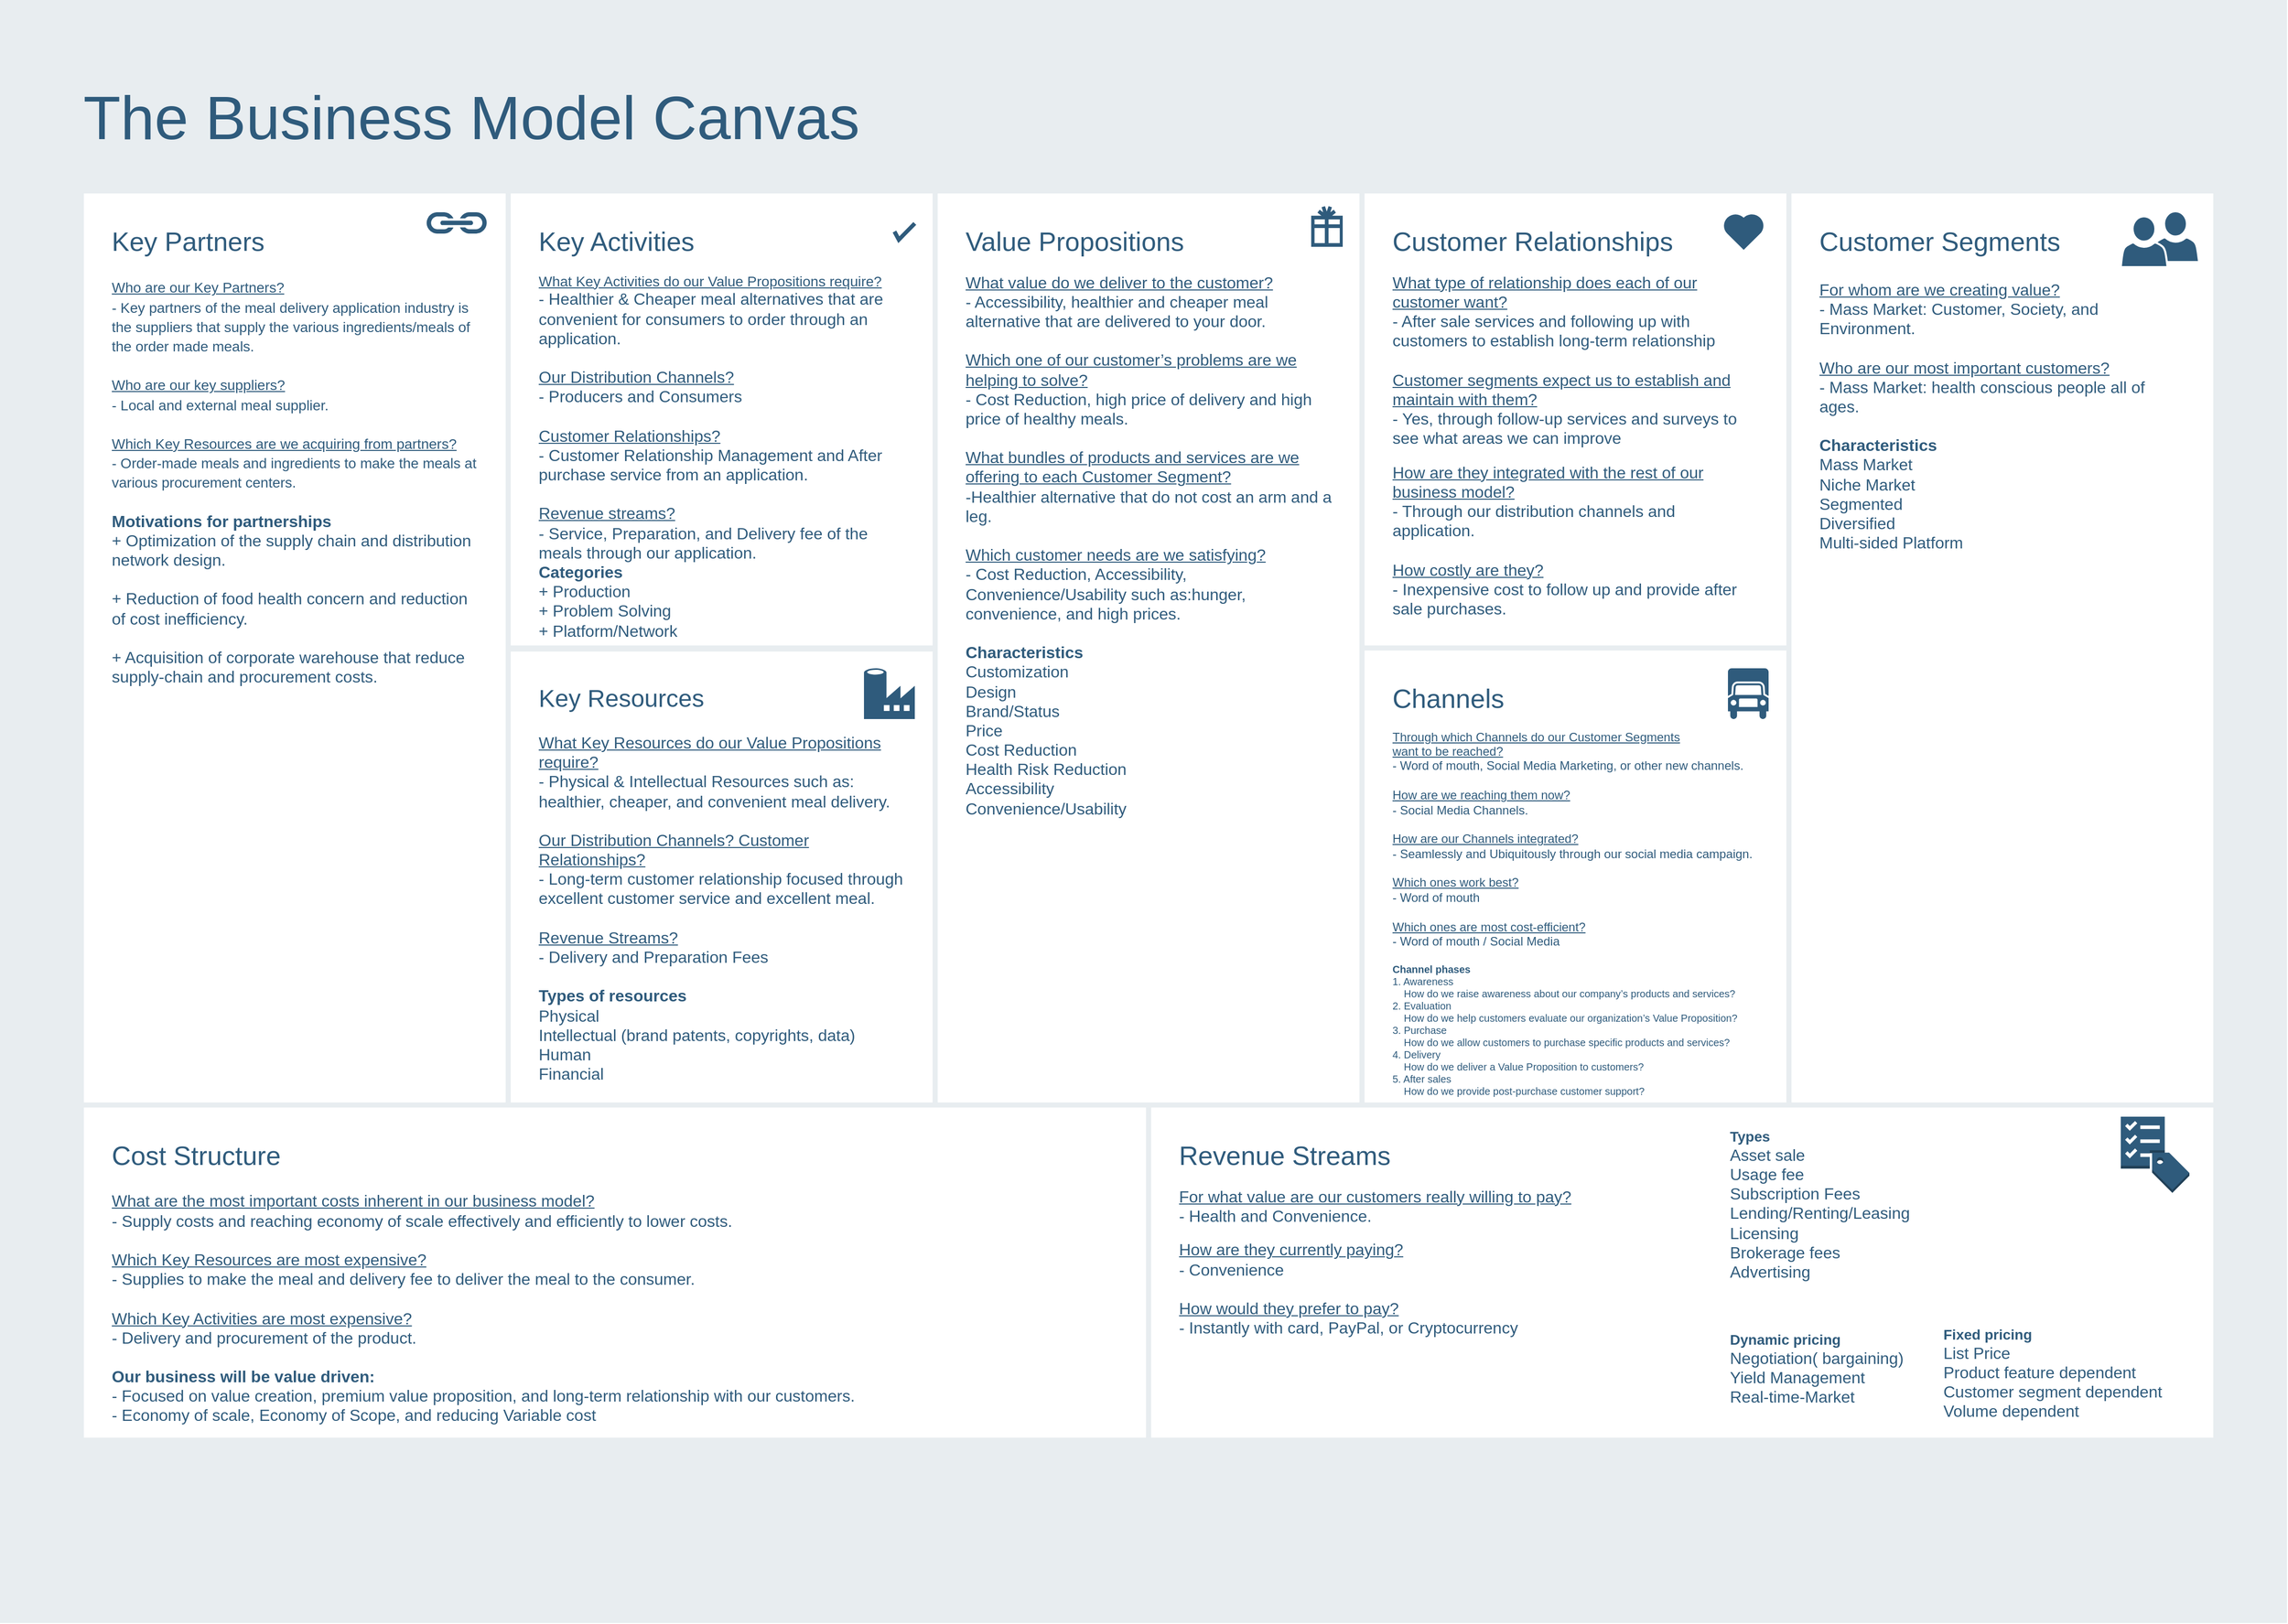 <mxfile version="12.5.6" type="device"><diagram id="07fea595-8f29-1299-0266-81d95cde20df" name="Page-1"><mxGraphModel dx="6221" dy="1630" grid="1" gridSize="10" guides="1" tooltips="1" connect="1" arrows="1" fold="1" page="1" pageScale="1" pageWidth="1169" pageHeight="827" background="#ffffff" math="0" shadow="0"><root><mxCell id="0"/><mxCell id="1" parent="0"/><mxCell id="698" value="" style="rounded=0;whiteSpace=wrap;html=1;shadow=0;labelBackgroundColor=none;strokeColor=none;strokeWidth=3;fillColor=#e8edf0;fontSize=60;fontColor=#2F5B7C;align=left;" parent="1" vertex="1"><mxGeometry x="-2290" y="32" width="2250" height="1598" as="geometry"/></mxCell><mxCell id="699" value="&lt;div style=&quot;font-size: 26px&quot;&gt;&lt;font style=&quot;font-size: 26px&quot;&gt;Customer Relationships&lt;/font&gt;&lt;/div&gt;&lt;div&gt;&lt;br&gt;&lt;/div&gt;&lt;div&gt;&lt;font style=&quot;font-size: 16px&quot;&gt;&lt;u&gt;What type of relationship does each of our customer want?&lt;/u&gt;&lt;/font&gt;&lt;/div&gt;&lt;div&gt;&lt;font style=&quot;font-size: 16px&quot;&gt;- After sale services and following up with customers to establish long-term relationship&lt;/font&gt;&lt;/div&gt;&lt;div&gt;&lt;font style=&quot;font-size: 16px&quot;&gt;&lt;br&gt;&lt;/font&gt;&lt;/div&gt;&lt;div&gt;&lt;font size=&quot;3&quot;&gt;&lt;u&gt;Customer segments expect us to establish and maintain with them?&lt;/u&gt;&lt;/font&gt;&lt;/div&gt;&lt;div&gt;&lt;font size=&quot;3&quot;&gt;- Yes, through follow-up services and surveys to see what areas we can improve&lt;/font&gt;&lt;/div&gt;&lt;div&gt;&lt;br&gt;&lt;/div&gt;&lt;div&gt;&lt;font size=&quot;3&quot;&gt;&lt;u&gt;How are they integrated with the rest of our business model?&lt;/u&gt;&lt;/font&gt;&lt;/div&gt;&lt;div&gt;&lt;font size=&quot;3&quot;&gt;- Through our distribution channels and application.&lt;/font&gt;&lt;/div&gt;&lt;div&gt;&lt;font size=&quot;3&quot;&gt;&lt;br&gt;&lt;/font&gt;&lt;/div&gt;&lt;div&gt;&lt;font size=&quot;3&quot;&gt;&lt;u&gt;How costly are they?&lt;/u&gt;&lt;/font&gt;&lt;/div&gt;&lt;div&gt;&lt;font size=&quot;3&quot;&gt;- Inexpensive cost to follow up and provide after sale purchases.&lt;/font&gt;&lt;/div&gt;&lt;div&gt;&lt;br&gt;&lt;/div&gt;&lt;div&gt;&lt;br&gt;&lt;/div&gt;" style="rounded=0;whiteSpace=wrap;html=1;shadow=0;labelBackgroundColor=none;strokeColor=#e8edf0;strokeWidth=5;fillColor=#ffffff;fontSize=12;fontColor=#2F5B7C;align=left;verticalAlign=top;spacing=30;" parent="1" vertex="1"><mxGeometry x="-950" y="220" width="420" height="450" as="geometry"/></mxCell><mxCell id="700" value="&lt;font&gt;&lt;font style=&quot;font-size: 26px&quot;&gt;Key Partners&lt;/font&gt;&lt;br&gt;&lt;/font&gt;&lt;font&gt;&lt;br style=&quot;font-size: 12px&quot;&gt;&lt;font style=&quot;font-size: 14px&quot;&gt;&lt;font&gt;&lt;u&gt;Who are our Key Partners?&lt;/u&gt;&lt;br&gt;- Key partners of the meal delivery application industry is the suppliers that supply the various ingredients/meals of the order made meals.&lt;br&gt;&lt;br&gt;&lt;u&gt;Who are our key suppliers?&lt;/u&gt;&lt;br&gt;- Local and external meal supplier.&amp;nbsp;&lt;br&gt;&lt;br&gt;&lt;u&gt;Which Key Resources are we acquiring from partners?&lt;/u&gt;&lt;br&gt;- Order-made meals and ingredients to make the meals at various procurement centers.&lt;br&gt;&lt;/font&gt;&lt;br&gt;&lt;/font&gt;&lt;/font&gt;&lt;div&gt;&lt;font size=&quot;3&quot;&gt;&lt;b&gt;Motivations for partnerships&lt;/b&gt;&lt;/font&gt;&lt;/div&gt;&lt;div&gt;&lt;font size=&quot;3&quot;&gt;+ Optimization of the supply chain and distribution network design.&lt;/font&gt;&lt;/div&gt;&lt;div&gt;&lt;font size=&quot;3&quot;&gt;&lt;br&gt;&lt;/font&gt;&lt;/div&gt;&lt;div&gt;&lt;font size=&quot;3&quot;&gt;+ Reduction of food health concern and reduction of cost inefficiency.&lt;/font&gt;&lt;/div&gt;&lt;div&gt;&lt;font size=&quot;3&quot;&gt;&lt;br&gt;&lt;/font&gt;&lt;/div&gt;&lt;div&gt;&lt;font size=&quot;3&quot;&gt;+ Acquisition of corporate warehouse that reduce supply-chain and procurement costs.&amp;nbsp;&lt;/font&gt;&lt;/div&gt;&lt;div style=&quot;font-size: 12px&quot;&gt;&lt;br style=&quot;font-size: 12px&quot;&gt;&lt;/div&gt;" style="rounded=0;whiteSpace=wrap;html=1;shadow=0;labelBackgroundColor=none;strokeColor=#e8edf0;strokeWidth=5;fillColor=#ffffff;fontSize=16;fontColor=#2F5B7C;align=left;verticalAlign=top;spacing=30;" parent="1" vertex="1"><mxGeometry x="-2210" y="220" width="420" height="900" as="geometry"/></mxCell><mxCell id="701" value="&lt;font&gt;&lt;font style=&quot;font-size: 26px&quot;&gt;Key Activities&lt;/font&gt;&lt;br style=&quot;font-size: 12px&quot;&gt;&lt;/font&gt;&lt;font&gt;&lt;br style=&quot;font-size: 12px&quot;&gt;&lt;div&gt;&lt;font style=&quot;font-size: 14px&quot;&gt;&lt;u&gt;What Key Activities do our Value Propositions require?&lt;/u&gt;&lt;/font&gt;&lt;/div&gt;&lt;div&gt;&lt;font size=&quot;3&quot;&gt;- Healthier &amp;amp; Cheaper meal alternatives that are convenient for consumers to order through an application.&lt;/font&gt;&lt;/div&gt;&lt;div&gt;&lt;font size=&quot;3&quot;&gt;&lt;br&gt;&lt;/font&gt;&lt;/div&gt;&lt;div&gt;&lt;font size=&quot;3&quot;&gt;&lt;u&gt;Our Distribution Channels?&lt;/u&gt;&lt;/font&gt;&lt;/div&gt;&lt;div&gt;&lt;font size=&quot;3&quot;&gt;- Producers and Consumers&amp;nbsp;&lt;/font&gt;&lt;/div&gt;&lt;div&gt;&lt;font size=&quot;3&quot;&gt;&lt;br&gt;&lt;/font&gt;&lt;/div&gt;&lt;div&gt;&lt;font size=&quot;3&quot;&gt;&lt;u&gt;Customer Relationships?&lt;/u&gt;&lt;/font&gt;&lt;/div&gt;&lt;div&gt;&lt;font size=&quot;3&quot;&gt;- Customer Relationship Management and After purchase service from an application.&lt;/font&gt;&lt;/div&gt;&lt;div&gt;&lt;font size=&quot;3&quot;&gt;&lt;br&gt;&lt;/font&gt;&lt;/div&gt;&lt;div&gt;&lt;font size=&quot;3&quot;&gt;&lt;u&gt;Revenue streams?&lt;/u&gt;&lt;/font&gt;&lt;/div&gt;&lt;div&gt;&lt;font size=&quot;3&quot;&gt;- Service, Preparation, and Delivery fee of the meals through our application.&amp;nbsp;&lt;/font&gt;&lt;/div&gt;&lt;/font&gt;&lt;div&gt;&lt;div&gt;&lt;b&gt;&lt;font size=&quot;3&quot;&gt;Categories&lt;/font&gt;&lt;/b&gt;&lt;/div&gt;&lt;div&gt;&lt;font size=&quot;3&quot;&gt;+ Production&lt;/font&gt;&lt;/div&gt;&lt;div&gt;&lt;font size=&quot;3&quot;&gt;+ Problem Solving&lt;/font&gt;&lt;/div&gt;&lt;div&gt;&lt;font size=&quot;3&quot;&gt;+ Platform/Network&lt;/font&gt;&lt;/div&gt;&lt;/div&gt;&lt;div&gt;&lt;br&gt;&lt;/div&gt;" style="rounded=0;whiteSpace=wrap;html=1;shadow=0;labelBackgroundColor=none;strokeColor=#e8edf0;strokeWidth=5;fillColor=#ffffff;fontSize=12;fontColor=#2F5B7C;align=left;verticalAlign=top;spacing=30;" parent="1" vertex="1"><mxGeometry x="-1790" y="220" width="420" height="450" as="geometry"/></mxCell><mxCell id="702" value="&lt;div&gt;&lt;font style=&quot;font-size: 24px&quot;&gt;Key Resources&lt;/font&gt;&lt;/div&gt;&lt;div&gt;&lt;font size=&quot;3&quot;&gt;&lt;u&gt;&lt;br&gt;&lt;/u&gt;&lt;/font&gt;&lt;/div&gt;&lt;div&gt;&lt;font size=&quot;3&quot;&gt;&lt;u&gt;What Key Resources do our Value Propositions require?&lt;/u&gt;&lt;/font&gt;&lt;span style=&quot;font-size: medium&quot;&gt;&amp;nbsp;&lt;/span&gt;&lt;/div&gt;&lt;span style=&quot;font-size: medium&quot;&gt;- Physical &amp;amp; Intellectual Resources such as:&lt;/span&gt;&lt;div&gt;&lt;font size=&quot;3&quot;&gt;healthier, cheaper, and convenient meal delivery.&amp;nbsp;&lt;/font&gt;&lt;/div&gt;&lt;div&gt;&lt;font size=&quot;3&quot;&gt;&lt;br&gt;&lt;/font&gt;&lt;/div&gt;&lt;div&gt;&lt;font size=&quot;3&quot;&gt;&lt;u&gt;Our Distribution Channels? Customer Relationships?&lt;/u&gt;&lt;/font&gt;&lt;/div&gt;&lt;div&gt;&lt;font size=&quot;3&quot;&gt;- Long-term customer relationship focused through excellent customer service and excellent meal.&amp;nbsp;&lt;/font&gt;&lt;/div&gt;&lt;div&gt;&lt;font size=&quot;3&quot;&gt;&lt;br&gt;&lt;/font&gt;&lt;/div&gt;&lt;div&gt;&lt;font size=&quot;3&quot;&gt;&lt;u&gt;Revenue Streams?&lt;/u&gt;&lt;/font&gt;&lt;/div&gt;&lt;div&gt;&lt;font size=&quot;3&quot;&gt;- Delivery and Preparation Fees&lt;/font&gt;&lt;/div&gt;&lt;div&gt;&lt;font size=&quot;3&quot;&gt;&lt;br&gt;&lt;/font&gt;&lt;/div&gt;&lt;div&gt;&lt;font size=&quot;3&quot;&gt;&lt;b&gt;Types of resources&lt;/b&gt;&lt;/font&gt;&lt;/div&gt;&lt;div&gt;&lt;font size=&quot;3&quot;&gt;Physical&amp;nbsp;&lt;/font&gt;&lt;/div&gt;&lt;div&gt;&lt;font size=&quot;3&quot;&gt;Intellectual (brand patents, copyrights, data)&lt;/font&gt;&lt;/div&gt;&lt;div&gt;&lt;font size=&quot;3&quot;&gt;Human&lt;/font&gt;&lt;/div&gt;&lt;div&gt;&lt;font size=&quot;3&quot;&gt;Financial&lt;/font&gt;&lt;/div&gt;" style="rounded=0;whiteSpace=wrap;html=1;shadow=0;labelBackgroundColor=none;strokeColor=#e8edf0;strokeWidth=5;fillColor=#ffffff;fontSize=12;fontColor=#2F5B7C;align=left;verticalAlign=top;spacing=30;" parent="1" vertex="1"><mxGeometry x="-1790" y="671" width="420" height="450" as="geometry"/></mxCell><mxCell id="703" value="&lt;div style=&quot;font-size: 26px&quot;&gt;&lt;font style=&quot;font-size: 26px&quot;&gt;Value Propositions&lt;/font&gt;&lt;/div&gt;&lt;div&gt;&lt;br&gt;&lt;/div&gt;&lt;div&gt;&lt;font style=&quot;font-size: 16px&quot;&gt;&lt;u&gt;What value do we deliver to the customer?&lt;/u&gt;&lt;/font&gt;&lt;/div&gt;&lt;div&gt;&lt;font style=&quot;font-size: 16px&quot;&gt;- Accessibility, healthier and cheaper meal alternative that are delivered to your door.&lt;/font&gt;&lt;/div&gt;&lt;div&gt;&lt;font style=&quot;font-size: 16px&quot;&gt;&lt;br&gt;&lt;/font&gt;&lt;/div&gt;&lt;div&gt;&lt;font size=&quot;3&quot;&gt;&lt;u&gt;Which one of our customer’s problems are we helping to solve?&lt;/u&gt;&lt;/font&gt;&lt;/div&gt;&lt;div&gt;&lt;font size=&quot;3&quot;&gt;- Cost Reduction, high price of delivery and high price of healthy meals.&lt;/font&gt;&lt;/div&gt;&lt;div&gt;&lt;font size=&quot;3&quot;&gt;&lt;br&gt;&lt;/font&gt;&lt;/div&gt;&lt;div&gt;&lt;font size=&quot;3&quot;&gt;&lt;u&gt;What bundles of products and services are we offering to each Customer Segment?&lt;/u&gt;&lt;/font&gt;&lt;/div&gt;&lt;div&gt;&lt;font size=&quot;3&quot;&gt;-Healthier alternative that do not cost an arm and a leg.&amp;nbsp;&lt;/font&gt;&lt;/div&gt;&lt;div&gt;&lt;font size=&quot;3&quot;&gt;&lt;br&gt;&lt;/font&gt;&lt;/div&gt;&lt;div&gt;&lt;font size=&quot;3&quot;&gt;&lt;u&gt;Which customer needs are we satisfying?&lt;/u&gt;&lt;/font&gt;&lt;/div&gt;&lt;div&gt;&lt;font size=&quot;3&quot;&gt;- Cost Reduction, Accessibility, Convenience/Usability such as:hunger, convenience, and high prices.&lt;/font&gt;&lt;/div&gt;&lt;div&gt;&lt;font size=&quot;3&quot;&gt;&lt;br&gt;&lt;/font&gt;&lt;/div&gt;&lt;div&gt;&lt;font size=&quot;3&quot;&gt;&lt;b&gt;Characteristics&lt;/b&gt;&lt;/font&gt;&lt;/div&gt;&lt;div&gt;&lt;font size=&quot;3&quot;&gt;Customization&lt;/font&gt;&lt;/div&gt;&lt;div&gt;&lt;font size=&quot;3&quot;&gt;Design&lt;/font&gt;&lt;/div&gt;&lt;div&gt;&lt;font size=&quot;3&quot;&gt;Brand/Status&lt;/font&gt;&lt;/div&gt;&lt;div&gt;&lt;font size=&quot;3&quot;&gt;Price&lt;/font&gt;&lt;/div&gt;&lt;div&gt;&lt;font size=&quot;3&quot;&gt;Cost Reduction&lt;/font&gt;&lt;/div&gt;&lt;div&gt;&lt;font size=&quot;3&quot;&gt;Health Risk Reduction&lt;/font&gt;&lt;/div&gt;&lt;div&gt;&lt;font size=&quot;3&quot;&gt;Accessibility&lt;/font&gt;&lt;/div&gt;&lt;div&gt;&lt;font size=&quot;3&quot;&gt;Convenience/Usability&lt;/font&gt;&lt;/div&gt;&lt;div style=&quot;font-size: 10px&quot;&gt;&lt;br&gt;&lt;/div&gt;" style="rounded=0;whiteSpace=wrap;html=1;shadow=0;labelBackgroundColor=none;strokeColor=#e8edf0;strokeWidth=5;fillColor=#ffffff;fontSize=12;fontColor=#2F5B7C;align=left;verticalAlign=top;spacing=30;" parent="1" vertex="1"><mxGeometry x="-1370" y="220" width="420" height="900" as="geometry"/></mxCell><mxCell id="704" value="&lt;div&gt;&lt;font style=&quot;font-size: 26px&quot;&gt;Customer Segments&lt;/font&gt;&lt;/div&gt;&lt;div&gt;&lt;font style=&quot;font-size: 18px&quot;&gt;&lt;br&gt;&lt;/font&gt;&lt;/div&gt;&lt;div&gt;&lt;font size=&quot;3&quot;&gt;&lt;u&gt;For whom are we creating value?&lt;/u&gt;&lt;/font&gt;&lt;/div&gt;&lt;div&gt;&lt;font size=&quot;3&quot;&gt;- Mass Market: Customer, Society, and Environment.&lt;/font&gt;&lt;/div&gt;&lt;div&gt;&lt;font size=&quot;3&quot;&gt;&lt;u&gt;&lt;br&gt;&lt;/u&gt;&lt;/font&gt;&lt;/div&gt;&lt;div&gt;&lt;font size=&quot;3&quot;&gt;&lt;u&gt;Who are our most important customers?&lt;/u&gt;&lt;/font&gt;&lt;/div&gt;&lt;div&gt;&lt;font size=&quot;3&quot;&gt;- Mass Market: health conscious people all of ages.&amp;nbsp;&lt;/font&gt;&lt;/div&gt;&lt;div&gt;&lt;font size=&quot;3&quot;&gt;&lt;br&gt;&lt;/font&gt;&lt;/div&gt;&lt;div&gt;&lt;font size=&quot;3&quot;&gt;&lt;b&gt;Characteristics&lt;/b&gt;&lt;/font&gt;&lt;/div&gt;&lt;div&gt;&lt;font size=&quot;3&quot;&gt;Mass Market&lt;/font&gt;&lt;/div&gt;&lt;div&gt;&lt;font size=&quot;3&quot;&gt;Niche Market&lt;/font&gt;&lt;/div&gt;&lt;div&gt;&lt;font size=&quot;3&quot;&gt;Segmented&lt;/font&gt;&lt;/div&gt;&lt;div&gt;&lt;font size=&quot;3&quot;&gt;Diversified&lt;/font&gt;&lt;/div&gt;&lt;div&gt;&lt;font size=&quot;3&quot;&gt;Multi-sided Platform&lt;/font&gt;&lt;/div&gt;" style="rounded=0;whiteSpace=wrap;html=1;shadow=0;labelBackgroundColor=none;strokeColor=#e8edf0;strokeWidth=5;fillColor=#ffffff;fontSize=12;fontColor=#2F5B7C;align=left;verticalAlign=top;spacing=30;" parent="1" vertex="1"><mxGeometry x="-530" y="220" width="420" height="900" as="geometry"/></mxCell><mxCell id="705" value="&lt;div&gt;&lt;font style=&quot;font-size: 26px&quot;&gt;Channels&lt;/font&gt;&lt;/div&gt;&lt;div&gt;&lt;br&gt;&lt;/div&gt;&lt;div&gt;&lt;u&gt;Through which Channels do our Customer Segments&lt;/u&gt;&lt;/div&gt;&lt;div&gt;&lt;u&gt;want to be reached?&lt;/u&gt;&lt;/div&gt;&lt;div&gt;- Word of mouth, Social Media Marketing, or other new channels.&lt;/div&gt;&lt;div&gt;&lt;br&gt;&lt;/div&gt;&lt;div&gt;&lt;u&gt;How are we reaching them now?&lt;/u&gt;&lt;/div&gt;&lt;div&gt;- Social Media Channels.&lt;/div&gt;&lt;div&gt;&lt;br&gt;&lt;/div&gt;&lt;div&gt;&lt;u&gt;How are our Channels integrated?&lt;/u&gt;&lt;/div&gt;&lt;div&gt;- Seamlessly and Ubiquitously through our social media campaign.&amp;nbsp;&lt;/div&gt;&lt;div&gt;&lt;br&gt;&lt;/div&gt;&lt;div&gt;&lt;u&gt;Which ones work best?&lt;/u&gt;&lt;/div&gt;&lt;div&gt;- Word of mouth&lt;/div&gt;&lt;div&gt;&lt;br&gt;&lt;/div&gt;&lt;div&gt;&lt;u&gt;Which ones are most cost-efficient?&lt;/u&gt;&lt;/div&gt;&lt;div&gt;- Word of mouth / Social Media&lt;/div&gt;&lt;div&gt;&lt;br&gt;&lt;/div&gt;&lt;div style=&quot;font-size: 10px&quot;&gt;&lt;font style=&quot;font-size: 10px&quot;&gt;&lt;b&gt;Channel phases&lt;/b&gt;&lt;/font&gt;&lt;/div&gt;&lt;div style=&quot;font-size: 10px&quot;&gt;&lt;font style=&quot;font-size: 10px&quot;&gt;1. Awareness&lt;/font&gt;&lt;/div&gt;&lt;div style=&quot;font-size: 10px&quot;&gt;&lt;font style=&quot;font-size: 10px&quot;&gt;&amp;nbsp; &amp;nbsp; How do we raise awareness about our company’s products and services?&lt;/font&gt;&lt;/div&gt;&lt;div style=&quot;font-size: 10px&quot;&gt;&lt;font style=&quot;font-size: 10px&quot;&gt;2. Evaluation&lt;/font&gt;&lt;/div&gt;&lt;div style=&quot;font-size: 10px&quot;&gt;&lt;font style=&quot;font-size: 10px&quot;&gt;&amp;nbsp; &amp;nbsp; How do we help customers evaluate our organization’s Value Proposition?&lt;/font&gt;&lt;/div&gt;&lt;div style=&quot;font-size: 10px&quot;&gt;&lt;font style=&quot;font-size: 10px&quot;&gt;3. Purchase&lt;/font&gt;&lt;/div&gt;&lt;div style=&quot;font-size: 10px&quot;&gt;&lt;font style=&quot;font-size: 10px&quot;&gt;&amp;nbsp; &amp;nbsp; How do we allow customers to purchase specific products and services?&lt;/font&gt;&lt;/div&gt;&lt;div style=&quot;font-size: 10px&quot;&gt;&lt;font style=&quot;font-size: 10px&quot;&gt;4. Delivery&lt;/font&gt;&lt;/div&gt;&lt;div style=&quot;font-size: 10px&quot;&gt;&lt;font style=&quot;font-size: 10px&quot;&gt;&amp;nbsp; &amp;nbsp; How do we deliver a Value Proposition to customers?&lt;/font&gt;&lt;/div&gt;&lt;div style=&quot;font-size: 10px&quot;&gt;&lt;font style=&quot;font-size: 10px&quot;&gt;5. After sales&lt;/font&gt;&lt;/div&gt;&lt;div style=&quot;font-size: 10px&quot;&gt;&lt;font style=&quot;font-size: 10px&quot;&gt;&amp;nbsp; &amp;nbsp; How do we provide post-purchase customer support?&lt;/font&gt;&lt;/div&gt;&lt;div style=&quot;font-size: 10px&quot;&gt;&lt;br&gt;&lt;/div&gt;" style="rounded=0;whiteSpace=wrap;html=1;shadow=0;labelBackgroundColor=none;strokeColor=#e8edf0;strokeWidth=5;fillColor=#ffffff;fontSize=12;fontColor=#2F5B7C;align=left;verticalAlign=top;spacing=30;" parent="1" vertex="1"><mxGeometry x="-950" y="670" width="420" height="450" as="geometry"/></mxCell><mxCell id="706" value="&lt;div style=&quot;font-size: 26px&quot;&gt;&lt;font style=&quot;font-size: 26px&quot;&gt;Cost Structure&lt;/font&gt;&lt;/div&gt;&lt;div&gt;&lt;font style=&quot;font-size: 16px&quot;&gt;&lt;br&gt;&lt;/font&gt;&lt;/div&gt;&lt;div&gt;&lt;font style=&quot;font-size: 16px&quot;&gt;&lt;u&gt;What are the most important costs inherent in our business model?&lt;/u&gt;&lt;/font&gt;&lt;/div&gt;&lt;div&gt;&lt;font size=&quot;3&quot;&gt;- Supply costs and reaching economy of scale effectively and efficiently to lower costs.&lt;/font&gt;&lt;/div&gt;&lt;div&gt;&lt;font size=&quot;3&quot;&gt;&lt;br&gt;&lt;/font&gt;&lt;/div&gt;&lt;div&gt;&lt;font size=&quot;3&quot;&gt;&lt;u&gt;Which Key Resources are most expensive?&lt;/u&gt;&lt;/font&gt;&lt;/div&gt;&lt;div&gt;&lt;font size=&quot;3&quot;&gt;- Supplies to make the meal and delivery fee to deliver the meal to the consumer.&amp;nbsp;&lt;/font&gt;&lt;/div&gt;&lt;div&gt;&lt;font size=&quot;3&quot;&gt;&lt;br&gt;&lt;/font&gt;&lt;/div&gt;&lt;div&gt;&lt;font size=&quot;3&quot;&gt;&lt;u&gt;Which Key Activities are most expensive?&lt;/u&gt;&lt;/font&gt;&lt;/div&gt;&lt;div&gt;&lt;font size=&quot;3&quot;&gt;- Delivery and procurement of the product.&amp;nbsp;&lt;/font&gt;&lt;/div&gt;&lt;div&gt;&lt;font size=&quot;3&quot;&gt;&lt;br&gt;&lt;/font&gt;&lt;/div&gt;&lt;div&gt;&lt;font size=&quot;3&quot;&gt;&lt;b&gt;Our business will be value driven:&amp;nbsp;&lt;/b&gt;&lt;/font&gt;&lt;/div&gt;&lt;div&gt;&lt;font size=&quot;3&quot;&gt;- Focused on value creation, premium value proposition, and long-term relationship with our customers.&amp;nbsp;&lt;/font&gt;&lt;/div&gt;&lt;div&gt;&lt;font size=&quot;3&quot;&gt;- Economy of scale, Economy of Scope, and reducing Variable cost&lt;/font&gt;&lt;/div&gt;" style="rounded=0;whiteSpace=wrap;html=1;shadow=0;labelBackgroundColor=none;strokeColor=#e8edf0;strokeWidth=5;fillColor=#ffffff;fontSize=12;fontColor=#2F5B7C;align=left;verticalAlign=top;spacing=30;" parent="1" vertex="1"><mxGeometry x="-2210" y="1120" width="1050" height="330" as="geometry"/></mxCell><mxCell id="707" value="&lt;div style=&quot;font-size: 26px&quot;&gt;&lt;font style=&quot;font-size: 26px&quot;&gt;Revenue Streams&lt;/font&gt;&lt;/div&gt;&lt;div&gt;&lt;br&gt;&lt;/div&gt;&lt;div&gt;&lt;font style=&quot;font-size: 16px&quot;&gt;&lt;u&gt;For what value are our customers really willing to pay?&lt;/u&gt;&lt;/font&gt;&lt;/div&gt;&lt;div&gt;&lt;font style=&quot;font-size: 16px&quot;&gt;- Health and Convenience.&amp;nbsp;&lt;/font&gt;&lt;/div&gt;&lt;div&gt;&lt;br&gt;&lt;/div&gt;&lt;div&gt;&lt;font size=&quot;3&quot;&gt;&lt;u&gt;How are they currently paying?&lt;/u&gt;&lt;/font&gt;&lt;/div&gt;&lt;div&gt;&lt;font size=&quot;3&quot;&gt;- Convenience&lt;/font&gt;&lt;/div&gt;&lt;div&gt;&lt;font size=&quot;3&quot;&gt;&lt;br&gt;&lt;/font&gt;&lt;/div&gt;&lt;div&gt;&lt;font size=&quot;3&quot;&gt;&lt;u&gt;How would they prefer to pay?&lt;/u&gt;&lt;/font&gt;&lt;/div&gt;&lt;div&gt;&lt;font size=&quot;3&quot;&gt;- Instantly with card, PayPal, or Cryptocurrency&lt;/font&gt;&lt;/div&gt;&lt;div&gt;&lt;font size=&quot;3&quot;&gt;&lt;br&gt;&lt;/font&gt;&lt;/div&gt;&lt;div&gt;&lt;br&gt;&lt;/div&gt;" style="rounded=0;whiteSpace=wrap;html=1;shadow=0;labelBackgroundColor=none;strokeColor=#e8edf0;strokeWidth=5;fillColor=#ffffff;fontSize=12;fontColor=#2F5B7C;align=left;verticalAlign=top;spacing=30;" parent="1" vertex="1"><mxGeometry x="-1160" y="1120" width="1050" height="330" as="geometry"/></mxCell><mxCell id="708" value="The Business Model Canvas&lt;br&gt;" style="text;html=1;resizable=0;points=[];autosize=1;align=left;verticalAlign=top;spacingTop=-4;fontSize=60;fontColor=#2F5B7C;" parent="1" vertex="1"><mxGeometry x="-2210" y="110" width="780" height="70" as="geometry"/></mxCell><mxCell id="709" value="" style="html=1;verticalLabelPosition=bottom;labelBackgroundColor=#ffffff;verticalAlign=top;shadow=0;dashed=0;strokeWidth=4;shape=mxgraph.ios7.misc.check;strokeColor=#2F5B7C;fillColor=#ffffff;gradientColor=none;fontSize=12;fontColor=#2F5B7C;align=left;" parent="1" vertex="1"><mxGeometry x="-1410" y="252" width="20" height="16" as="geometry"/></mxCell><mxCell id="710" value="" style="shape=mxgraph.signs.travel.present;html=1;fillColor=#2F5B7C;strokeColor=none;verticalLabelPosition=bottom;verticalAlign=top;align=center;shadow=0;labelBackgroundColor=none;fontSize=12;fontColor=#2F5B7C;" parent="1" vertex="1"><mxGeometry x="-1000" y="235" width="31" height="40" as="geometry"/></mxCell><mxCell id="711" value="" style="html=1;verticalLabelPosition=bottom;labelBackgroundColor=#ffffff;verticalAlign=top;strokeWidth=3;strokeColor=none;fillColor=#2F5B7C;shadow=0;dashed=0;shape=mxgraph.ios7.icons.heart;fontSize=12;fontColor=#2F5B7C;align=left;" parent="1" vertex="1"><mxGeometry x="-595.0" y="242" width="41" height="36" as="geometry"/></mxCell><mxCell id="712" value="&lt;div&gt;&lt;b&gt;&lt;font style=&quot;font-size: 14px&quot;&gt;Dynamic pricing&lt;/font&gt;&lt;/b&gt;&lt;/div&gt;&lt;div&gt;&lt;font size=&quot;3&quot;&gt;Negotiation( bargaining)&lt;/font&gt;&lt;/div&gt;&lt;div&gt;&lt;font size=&quot;3&quot;&gt;Yield Management&lt;/font&gt;&lt;/div&gt;&lt;div&gt;&lt;font size=&quot;3&quot;&gt;Real-time-Market&lt;/font&gt;&lt;/div&gt;" style="text;html=1;resizable=0;points=[];autosize=1;align=left;verticalAlign=top;spacingTop=-4;fontSize=10;fontColor=#2F5B7C;" parent="1" vertex="1"><mxGeometry x="-590" y="1340" width="190" height="60" as="geometry"/></mxCell><mxCell id="713" value="&lt;div&gt;&lt;b&gt;&lt;font style=&quot;font-size: 14px&quot;&gt;Fixed pricing&lt;/font&gt;&lt;/b&gt;&lt;/div&gt;&lt;div&gt;&lt;font size=&quot;3&quot;&gt;List Price&lt;/font&gt;&lt;/div&gt;&lt;div&gt;&lt;font size=&quot;3&quot;&gt;Product feature dependent&lt;/font&gt;&lt;/div&gt;&lt;div&gt;&lt;font size=&quot;3&quot;&gt;Customer segment dependent&lt;/font&gt;&lt;/div&gt;&lt;div&gt;&lt;font size=&quot;3&quot;&gt;Volume dependent&lt;/font&gt;&lt;/div&gt;" style="text;html=1;resizable=0;points=[];autosize=1;align=left;verticalAlign=top;spacingTop=-4;fontSize=10;fontColor=#2F5B7C;" parent="1" vertex="1"><mxGeometry x="-380" y="1335" width="230" height="70" as="geometry"/></mxCell><mxCell id="714" value="&lt;div&gt;&lt;b&gt;&lt;font style=&quot;font-size: 14px&quot;&gt;Types&lt;/font&gt;&lt;/b&gt;&lt;/div&gt;&lt;div&gt;&lt;font size=&quot;3&quot;&gt;Asset sale&lt;/font&gt;&lt;/div&gt;&lt;div&gt;&lt;font size=&quot;3&quot;&gt;Usage fee&lt;/font&gt;&lt;/div&gt;&lt;div&gt;&lt;font size=&quot;3&quot;&gt;Subscription Fees&lt;/font&gt;&lt;/div&gt;&lt;div&gt;&lt;font size=&quot;3&quot;&gt;Lending/Renting/Leasing&lt;/font&gt;&lt;/div&gt;&lt;div&gt;&lt;font size=&quot;3&quot;&gt;Licensing&lt;/font&gt;&lt;/div&gt;&lt;div&gt;&lt;font size=&quot;3&quot;&gt;Brokerage fees&lt;/font&gt;&lt;/div&gt;&lt;div&gt;&lt;font size=&quot;3&quot;&gt;Advertising&lt;/font&gt;&lt;/div&gt;" style="text;html=1;resizable=0;points=[];autosize=1;align=left;verticalAlign=top;spacingTop=-4;fontSize=10;fontColor=#2F5B7C;" parent="1" vertex="1"><mxGeometry x="-590" y="1140" width="190" height="110" as="geometry"/></mxCell><mxCell id="715" value="" style="shadow=0;dashed=0;html=1;strokeColor=none;labelPosition=center;verticalLabelPosition=bottom;verticalAlign=top;shape=mxgraph.mscae.cloud.data_factory;fillColor=#2F5B7C;labelBackgroundColor=none;fontSize=10;fontColor=#2F5B7C;align=left;" parent="1" vertex="1"><mxGeometry x="-1440" y="690" width="50" height="50" as="geometry"/></mxCell><mxCell id="716" value="" style="shape=mxgraph.signs.transportation.truck_6;html=1;fillColor=#2F5B7C;strokeColor=none;verticalLabelPosition=bottom;verticalAlign=top;align=center;shadow=0;labelBackgroundColor=none;fontSize=10;fontColor=#2F5B7C;aspect=fixed;" parent="1" vertex="1"><mxGeometry x="-590" y="690" width="40" height="50" as="geometry"/></mxCell><mxCell id="717" value="" style="shape=image;html=1;verticalAlign=top;verticalLabelPosition=bottom;labelBackgroundColor=#ffffff;imageAspect=0;aspect=fixed;image=https://cdn4.iconfinder.com/data/icons/evil-icons-user-interface/64/price-128.png;shadow=0;strokeColor=#e8edf0;strokeWidth=3;fillColor=#2F5B7C;gradientColor=none;fontSize=10;fontColor=#2F5B7C;align=left;" parent="1" vertex="1"><mxGeometry x="-1226" y="1140" width="58" height="58" as="geometry"/></mxCell><mxCell id="718" value="" style="dashed=0;html=1;shape=mxgraph.aws3.checklist_cost;fillColor=#2F5B7C;gradientColor=none;shadow=0;labelBackgroundColor=none;strokeColor=none;strokeWidth=3;fontSize=10;fontColor=#2F5B7C;align=left;" parent="1" vertex="1"><mxGeometry x="-203.5" y="1131.5" width="67.5" height="75" as="geometry"/></mxCell><mxCell id="719" value="" style="shadow=0;dashed=0;html=1;strokeColor=none;fillColor=#2F5B7C;labelPosition=center;verticalLabelPosition=bottom;verticalAlign=top;outlineConnect=0;shape=mxgraph.office.concepts.link;labelBackgroundColor=none;fontSize=10;fontColor=#000000;align=left;" parent="1" vertex="1"><mxGeometry x="-1871" y="241" width="61" height="21" as="geometry"/></mxCell><mxCell id="720" value="" style="group" parent="1" vertex="1" connectable="0"><mxGeometry x="-203.5" y="245" width="69" height="50" as="geometry"/></mxCell><mxCell id="721" value="" style="shadow=0;dashed=0;html=1;strokeColor=#FFFFFF;labelPosition=center;verticalLabelPosition=bottom;verticalAlign=top;outlineConnect=0;shape=mxgraph.office.users.user;fillColor=#2F5B7C;labelBackgroundColor=none;fontSize=10;fontColor=#000000;align=left;strokeWidth=2;" parent="720" vertex="1"><mxGeometry x="31" y="-5" width="46" height="50" as="geometry"/></mxCell><mxCell id="722" value="" style="shadow=0;dashed=0;html=1;strokeColor=#FFFFFF;labelPosition=center;verticalLabelPosition=bottom;verticalAlign=top;outlineConnect=0;shape=mxgraph.office.users.user;fillColor=#2F5B7C;labelBackgroundColor=none;fontSize=10;fontColor=#000000;align=left;strokeWidth=2;" parent="720" vertex="1"><mxGeometry width="46" height="50" as="geometry"/></mxCell></root></mxGraphModel></diagram></mxfile>